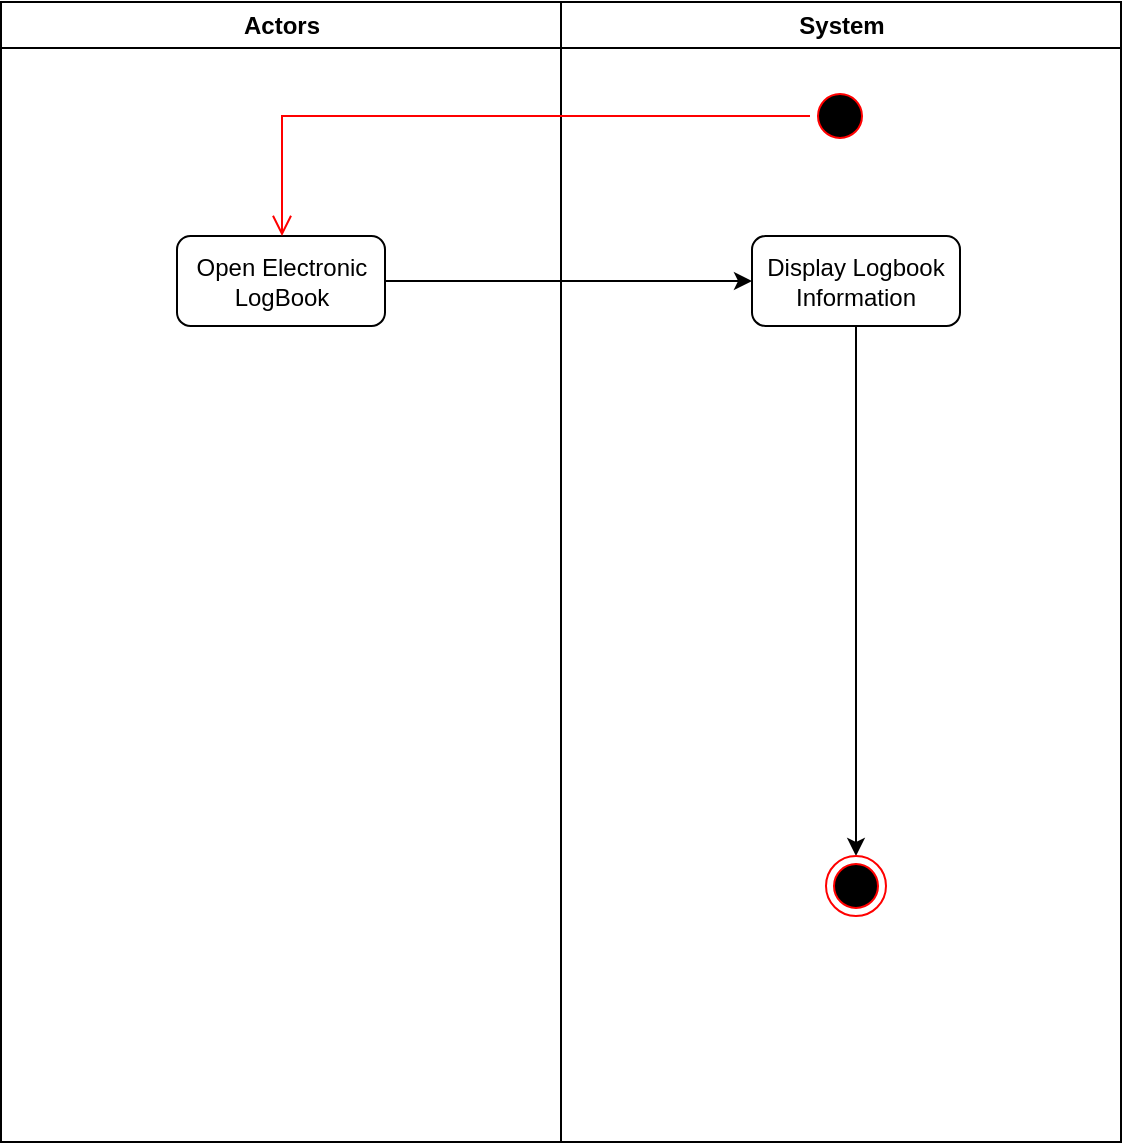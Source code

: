 <mxfile version="10.6.0" type="github"><diagram name="Page-1" id="e7e014a7-5840-1c2e-5031-d8a46d1fe8dd"><mxGraphModel dx="744" dy="754" grid="1" gridSize="10" guides="1" tooltips="1" connect="1" arrows="1" fold="1" page="1" pageScale="1" pageWidth="1169" pageHeight="826" background="#ffffff" math="0" shadow="0"><root><mxCell id="0"/><mxCell id="1" parent="0"/><mxCell id="2" value="Actors" style="swimlane;whiteSpace=wrap" parent="1" vertex="1"><mxGeometry x="164.5" y="128" width="280" height="570" as="geometry"/></mxCell><mxCell id="532WiEgG4hVR7EKz0xCW-43" value="Open Electronic LogBook" style="rounded=1;whiteSpace=wrap;html=1;" vertex="1" parent="2"><mxGeometry x="88" y="117" width="104" height="45" as="geometry"/></mxCell><mxCell id="3" value="System" style="swimlane;whiteSpace=wrap" parent="1" vertex="1"><mxGeometry x="444.5" y="128" width="280" height="570" as="geometry"/></mxCell><mxCell id="532WiEgG4hVR7EKz0xCW-44" value="Display Logbook Information" style="rounded=1;whiteSpace=wrap;html=1;" vertex="1" parent="3"><mxGeometry x="95.5" y="117" width="104" height="45" as="geometry"/></mxCell><mxCell id="13" value="" style="ellipse;shape=startState;fillColor=#000000;strokeColor=#ff0000;" parent="3" vertex="1"><mxGeometry x="124.5" y="42" width="30" height="30" as="geometry"/></mxCell><mxCell id="532WiEgG4hVR7EKz0xCW-45" style="edgeStyle=orthogonalEdgeStyle;rounded=0;orthogonalLoop=1;jettySize=auto;html=1;exitX=1;exitY=0.5;exitDx=0;exitDy=0;entryX=0;entryY=0.5;entryDx=0;entryDy=0;" edge="1" parent="1" source="532WiEgG4hVR7EKz0xCW-43" target="532WiEgG4hVR7EKz0xCW-44"><mxGeometry relative="1" as="geometry"/></mxCell><mxCell id="532WiEgG4hVR7EKz0xCW-46" style="edgeStyle=orthogonalEdgeStyle;rounded=0;orthogonalLoop=1;jettySize=auto;html=1;exitX=0.5;exitY=1;exitDx=0;exitDy=0;" edge="1" parent="1" source="532WiEgG4hVR7EKz0xCW-44" target="532WiEgG4hVR7EKz0xCW-47"><mxGeometry relative="1" as="geometry"><mxPoint x="592" y="570" as="targetPoint"/></mxGeometry></mxCell><mxCell id="532WiEgG4hVR7EKz0xCW-47" value="" style="ellipse;html=1;shape=endState;fillColor=#000000;strokeColor=#ff0000;" vertex="1" parent="1"><mxGeometry x="577" y="555" width="30" height="30" as="geometry"/></mxCell><mxCell id="14" value="" style="edgeStyle=elbowEdgeStyle;elbow=horizontal;verticalAlign=bottom;endArrow=open;endSize=8;strokeColor=#FF0000;endFill=1;rounded=0;exitX=0;exitY=0.5;exitDx=0;exitDy=0;entryX=0.5;entryY=0;entryDx=0;entryDy=0;" parent="1" source="13" target="532WiEgG4hVR7EKz0xCW-43" edge="1"><mxGeometry x="547" y="143" as="geometry"><mxPoint x="584" y="240" as="targetPoint"/><mxPoint x="582" y="178" as="sourcePoint"/><Array as="points"><mxPoint x="305" y="220"/><mxPoint x="380" y="185"/><mxPoint x="430" y="185"/><mxPoint x="470" y="185"/><mxPoint x="530" y="210"/><mxPoint x="305" y="220"/><mxPoint x="400" y="230"/></Array></mxGeometry></mxCell></root></mxGraphModel></diagram></mxfile>